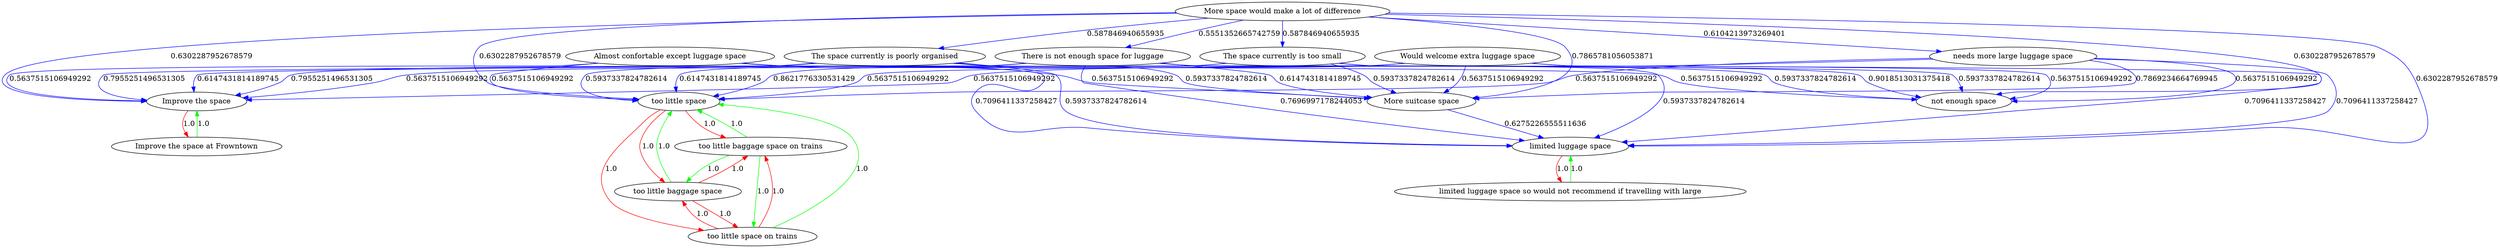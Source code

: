 digraph rawGraph {
"Almost confortable except luggage space";"Improve the space at Frowntown";"Improve the space";"More space would make a lot of difference";"More suitcase space";"The space currently is poorly organised";"The space currently is too small";"There is not enough space for luggage";"Would welcome extra luggage space";"limited luggage space so would not recommend if travelling with large";"limited luggage space";"needs more large luggage space";"not enough space";"too little baggage space on trains";"too little baggage space";"too little space";"too little space on trains";"Improve the space at Frowntown" -> "Improve the space" [label=1.0] [color=green]
"Improve the space" -> "Improve the space at Frowntown" [label=1.0] [color=red]
"Almost confortable except luggage space" -> "Improve the space" [label=0.5637515106949292] [color=blue]
"More space would make a lot of difference" -> "Improve the space" [label=0.6302287952678579] [color=blue]
"Almost confortable except luggage space" -> "More suitcase space" [label=0.5637515106949292] [color=blue]
"More space would make a lot of difference" -> "More suitcase space" [label=0.7865781056053871] [color=blue]
"The space currently is poorly organised" -> "More suitcase space" [label=0.5937337824782614] [color=blue]
"More space would make a lot of difference" -> "The space currently is poorly organised" [label=0.587846940655935] [color=blue]
"The space currently is poorly organised" -> "Improve the space" [label=0.7955251496531305] [color=blue]
"The space currently is too small" -> "More suitcase space" [label=0.5937337824782614] [color=blue]
"More space would make a lot of difference" -> "The space currently is too small" [label=0.587846940655935] [color=blue]
"The space currently is too small" -> "Improve the space" [label=0.7955251496531305] [color=blue]
"There is not enough space for luggage" -> "More suitcase space" [label=0.6147431814189745] [color=blue]
"More space would make a lot of difference" -> "There is not enough space for luggage" [label=0.5551352665742759] [color=blue]
"There is not enough space for luggage" -> "Improve the space" [label=0.6147431814189745] [color=blue]
"Would welcome extra luggage space" -> "More suitcase space" [label=0.5637515106949292] [color=blue]
"Would welcome extra luggage space" -> "Improve the space" [label=0.5637515106949292] [color=blue]
"limited luggage space so would not recommend if travelling with large" -> "limited luggage space" [label=1.0] [color=green]
"limited luggage space" -> "limited luggage space so would not recommend if travelling with large" [label=1.0] [color=red]
"More suitcase space" -> "limited luggage space" [label=0.6275226555511636] [color=blue]
"Would welcome extra luggage space" -> "limited luggage space" [label=0.7096411337258427] [color=blue]
"Almost confortable except luggage space" -> "limited luggage space" [label=0.7096411337258427] [color=blue]
"More space would make a lot of difference" -> "limited luggage space" [label=0.6302287952678579] [color=blue]
"The space currently is poorly organised" -> "limited luggage space" [label=0.5937337824782614] [color=blue]
"The space currently is too small" -> "limited luggage space" [label=0.5937337824782614] [color=blue]
"There is not enough space for luggage" -> "limited luggage space" [label=0.7696997178244053] [color=blue]
"needs more large luggage space" -> "More suitcase space" [label=0.7869234664769945] [color=blue]
"More space would make a lot of difference" -> "needs more large luggage space" [label=0.6104213973269401] [color=blue]
"needs more large luggage space" -> "limited luggage space" [label=0.7096411337258427] [color=blue]
"needs more large luggage space" -> "Improve the space" [label=0.5637515106949292] [color=blue]
"needs more large luggage space" -> "not enough space" [label=0.5637515106949292] [color=blue]
"Would welcome extra luggage space" -> "not enough space" [label=0.5637515106949292] [color=blue]
"Almost confortable except luggage space" -> "not enough space" [label=0.5637515106949292] [color=blue]
"More space would make a lot of difference" -> "not enough space" [label=0.6302287952678579] [color=blue]
"The space currently is poorly organised" -> "not enough space" [label=0.5937337824782614] [color=blue]
"The space currently is too small" -> "not enough space" [label=0.5937337824782614] [color=blue]
"There is not enough space for luggage" -> "not enough space" [label=0.9018513031375418] [color=blue]
"too little baggage space on trains" -> "too little baggage space" [label=1.0] [color=green]
"too little baggage space" -> "too little space" [label=1.0] [color=green]
"too little baggage space on trains" -> "too little space on trains" [label=1.0] [color=green]
"too little space on trains" -> "too little space" [label=1.0] [color=green]
"too little baggage space on trains" -> "too little space" [label=1.0] [color=green]
"too little baggage space" -> "too little baggage space on trains" [label=1.0] [color=red]
"too little baggage space" -> "too little space on trains" [label=1.0] [color=red]
"too little space" -> "too little baggage space on trains" [label=1.0] [color=red]
"too little space" -> "too little baggage space" [label=1.0] [color=red]
"too little space" -> "too little space on trains" [label=1.0] [color=red]
"too little space on trains" -> "too little baggage space on trains" [label=1.0] [color=red]
"too little space on trains" -> "too little baggage space" [label=1.0] [color=red]
"needs more large luggage space" -> "too little space" [label=0.5637515106949292] [color=blue]
"Would welcome extra luggage space" -> "too little space" [label=0.5637515106949292] [color=blue]
"Almost confortable except luggage space" -> "too little space" [label=0.5637515106949292] [color=blue]
"More space would make a lot of difference" -> "too little space" [label=0.6302287952678579] [color=blue]
"The space currently is poorly organised" -> "too little space" [label=0.5937337824782614] [color=blue]
"The space currently is too small" -> "too little space" [label=0.8621776330531429] [color=blue]
"There is not enough space for luggage" -> "too little space" [label=0.6147431814189745] [color=blue]
}